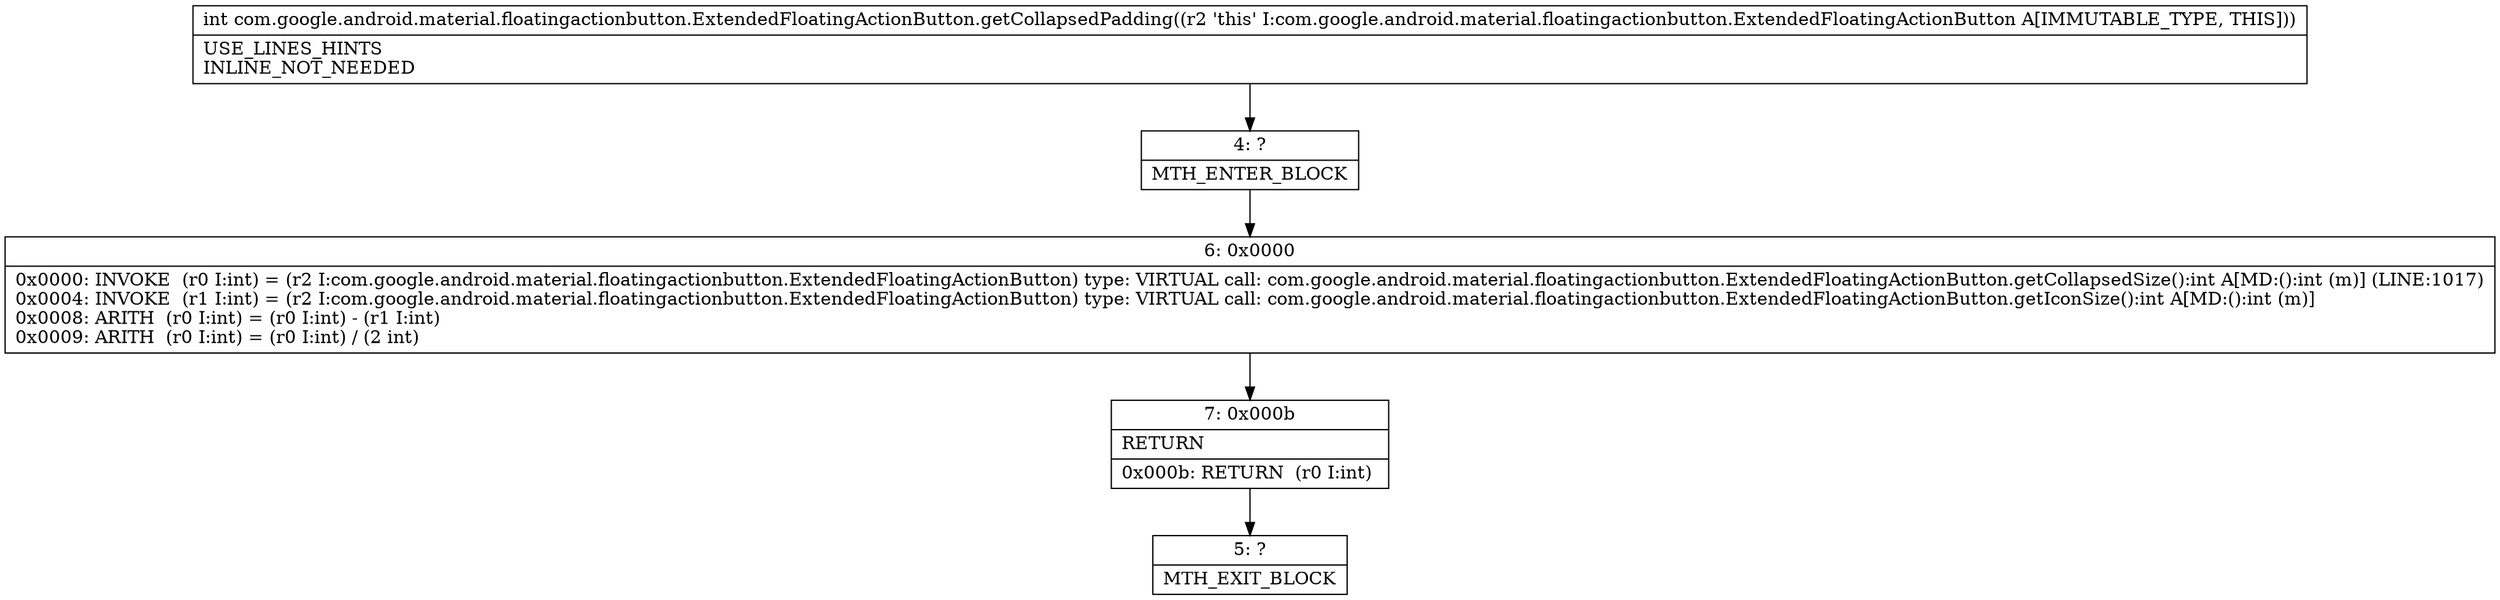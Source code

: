 digraph "CFG forcom.google.android.material.floatingactionbutton.ExtendedFloatingActionButton.getCollapsedPadding()I" {
Node_4 [shape=record,label="{4\:\ ?|MTH_ENTER_BLOCK\l}"];
Node_6 [shape=record,label="{6\:\ 0x0000|0x0000: INVOKE  (r0 I:int) = (r2 I:com.google.android.material.floatingactionbutton.ExtendedFloatingActionButton) type: VIRTUAL call: com.google.android.material.floatingactionbutton.ExtendedFloatingActionButton.getCollapsedSize():int A[MD:():int (m)] (LINE:1017)\l0x0004: INVOKE  (r1 I:int) = (r2 I:com.google.android.material.floatingactionbutton.ExtendedFloatingActionButton) type: VIRTUAL call: com.google.android.material.floatingactionbutton.ExtendedFloatingActionButton.getIconSize():int A[MD:():int (m)]\l0x0008: ARITH  (r0 I:int) = (r0 I:int) \- (r1 I:int) \l0x0009: ARITH  (r0 I:int) = (r0 I:int) \/ (2 int) \l}"];
Node_7 [shape=record,label="{7\:\ 0x000b|RETURN\l|0x000b: RETURN  (r0 I:int) \l}"];
Node_5 [shape=record,label="{5\:\ ?|MTH_EXIT_BLOCK\l}"];
MethodNode[shape=record,label="{int com.google.android.material.floatingactionbutton.ExtendedFloatingActionButton.getCollapsedPadding((r2 'this' I:com.google.android.material.floatingactionbutton.ExtendedFloatingActionButton A[IMMUTABLE_TYPE, THIS]))  | USE_LINES_HINTS\lINLINE_NOT_NEEDED\l}"];
MethodNode -> Node_4;Node_4 -> Node_6;
Node_6 -> Node_7;
Node_7 -> Node_5;
}

